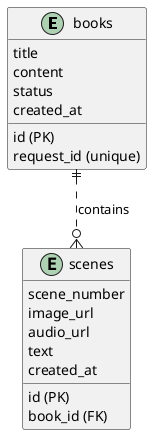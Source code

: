 @startuml
entity books {
  id (PK)
  request_id (unique)
  title
  content
  status
  created_at
}

entity scenes {
  id (PK)
  book_id (FK)
  scene_number
  image_url
  audio_url
  text
  created_at
}

books ||..o{ scenes : contains
@enduml
